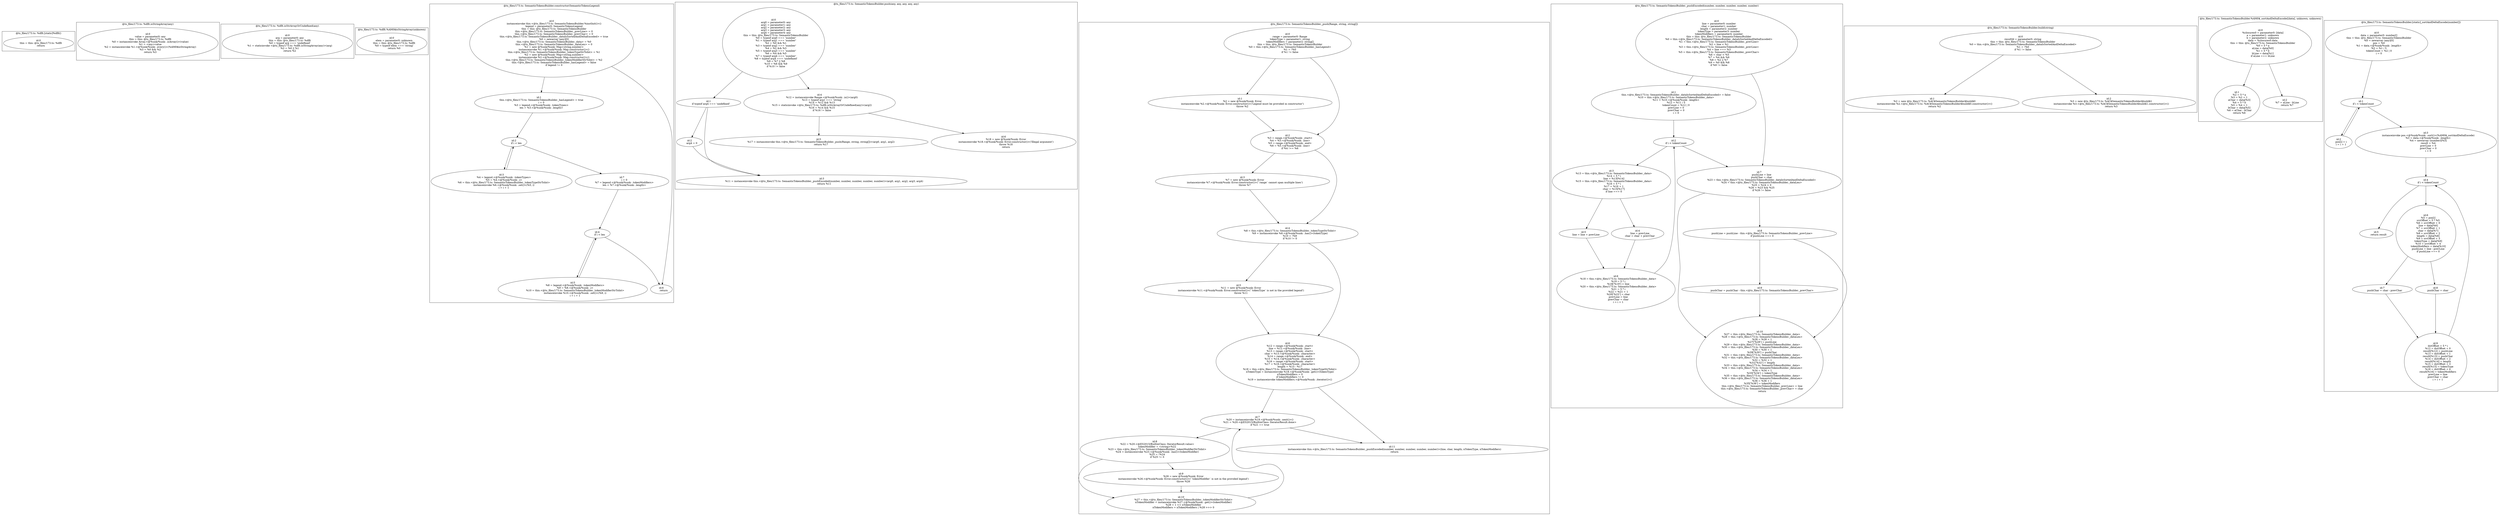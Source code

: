 digraph "173.ts" {
subgraph "cluster_@ts_files/173.ts: %dflt.[static]%dflt()" {
  label="@ts_files/173.ts: %dflt.[static]%dflt()";
  Node33750 [label="id:0
      this = this: @ts_files/173.ts: %dflt
      return"];
}
subgraph "cluster_@ts_files/173.ts: %dflt.isStringArray(any)" {
  label="@ts_files/173.ts: %dflt.isStringArray(any)";
  Node37700 [label="id:0
      value = parameter0: any
      this = this: @ts_files/173.ts: %dflt
      %0 = instanceinvoke Array.<@%unk/%unk: .isArray()>(value)
      %1 = <any>value
      %2 = instanceinvoke %1.<@%unk/%unk: .every()>(%AM0$isStringArray)
      %3 = %0 && %2
      return %3"];
}
subgraph "cluster_@ts_files/173.ts: %dflt.isStrArrayOrUndefined(any)" {
  label="@ts_files/173.ts: %dflt.isStrArrayOrUndefined(any)";
  Node45590 [label="id:0
      arg = parameter0: any
      this = this: @ts_files/173.ts: %dflt
      %0 = typeof arg === 'undefined'
      %1 = staticinvoke <@ts_files/173.ts: %dflt.isStringArray(any)>(arg)
      %2 = %0 || %1
      return %2"];
}
subgraph "cluster_@ts_files/173.ts: %dflt.%AM0$isStringArray(unknown)" {
  label="@ts_files/173.ts: %dflt.%AM0$isStringArray(unknown)";
  Node44890 [label="id:0
      elem = parameter0: unknown
      this = this: @ts_files/173.ts: %dflt
      %0 = typeof elem === 'string'
      return %0"];
}
subgraph "cluster_@ts_files/173.ts: SemanticTokensBuilder.constructor(SemanticTokensLegend)" {
  label="@ts_files/173.ts: SemanticTokensBuilder.constructor(SemanticTokensLegend)";
  Node70370 [label="id:0
      instanceinvoke this.<@ts_files/173.ts: SemanticTokensBuilder.%instInit()>()
      legend = parameter0: SemanticTokensLegend
      this = this: @ts_files/173.ts: SemanticTokensBuilder
      this.<@ts_files/173.ts: SemanticTokensBuilder._prevLine> = 0
      this.<@ts_files/173.ts: SemanticTokensBuilder._prevChar> = 0
      this.<@ts_files/173.ts: SemanticTokensBuilder._dataIsSortedAndDeltaEncoded> = true
      %0 = newarray (any)[0]
      this.<@ts_files/173.ts: SemanticTokensBuilder._data> = %0
      this.<@ts_files/173.ts: SemanticTokensBuilder._dataLen> = 0
      %1 = new @%unk/%unk: Map<string,number>
      instanceinvoke %1.<@%unk/%unk: Map.constructor()>()
      this.<@ts_files/173.ts: SemanticTokensBuilder._tokenTypeStrToInt> = %1
      %2 = new @%unk/%unk: Map<string,number>
      instanceinvoke %2.<@%unk/%unk: Map.constructor()>()
      this.<@ts_files/173.ts: SemanticTokensBuilder._tokenModifierStrToInt> = %2
      this.<@ts_files/173.ts: SemanticTokensBuilder._hasLegend> = false
      if legend != 0"];
  Node70371 [label="id:1
      this.<@ts_files/173.ts: SemanticTokensBuilder._hasLegend> = true
      i = 0
      %3 = legend.<@%unk/%unk: .tokenTypes>
      len = %3.<@%unk/%unk: .length>"];
  Node70372 [label="id:2
      if i < len"];
  Node70373 [label="id:3
      %4 = legend.<@%unk/%unk: .tokenTypes>
      %5 = %4.<@%unk/%unk: .i>
      %6 = this.<@ts_files/173.ts: SemanticTokensBuilder._tokenTypeStrToInt>
      instanceinvoke %6.<@%unk/%unk: .set()>(%5, i)
      i = i + 1"];
  Node70374 [label="id:4
      if i < len"];
  Node70375 [label="id:5
      %8 = legend.<@%unk/%unk: .tokenModifiers>
      %9 = %8.<@%unk/%unk: .i>
      %10 = this.<@ts_files/173.ts: SemanticTokensBuilder._tokenModifierStrToInt>
      instanceinvoke %10.<@%unk/%unk: .set()>(%9, i)
      i = i + 1"];
  Node70376 [label="id:6
      return"];
  Node70377 [label="id:7
      i = 0
      %7 = legend.<@%unk/%unk: .tokenModifiers>
      len = %7.<@%unk/%unk: .length>"];
  Node70370 -> Node70371;
  Node70370 -> Node70376;
  Node70371 -> Node70372;
  Node70372 -> Node70373;
  Node70372 -> Node70377;
  Node70373 -> Node70372;
  Node70374 -> Node70375;
  Node70374 -> Node70376;
  Node70375 -> Node70374;
  Node70377 -> Node70374;
}
subgraph "cluster_@ts_files/173.ts: SemanticTokensBuilder.push(any, any, any, any, any)" {
  label="@ts_files/173.ts: SemanticTokensBuilder.push(any, any, any, any, any)";
  Node61680 [label="id:0
      arg0 = parameter0: any
      arg1 = parameter1: any
      arg2 = parameter2: any
      arg3 = parameter3: any
      arg4 = parameter4: any
      this = this: @ts_files/173.ts: SemanticTokensBuilder
      %0 = typeof arg0 === 'number'
      %1 = typeof arg1 === 'number'
      %2 = %0 && %1
      %3 = typeof arg2 === 'number'
      %4 = %2 && %3
      %5 = typeof arg3 === 'number'
      %6 = %4 && %5
      %7 = typeof arg4 === 'number'
      %8 = typeof arg4 === 'undefined'
      %9 = %7 || %8
      %10 = %6 && %9
      if %10 != false"];
  Node61681 [label="id:1
      if typeof arg4 === 'undefined'"];
  Node61682 [label="id:2
      arg4 = 0"];
  Node61683 [label="id:3
      %11 = instanceinvoke this.<@ts_files/173.ts: SemanticTokensBuilder._pushEncoded(number, number, number, number, number)>(arg0, arg1, arg2, arg3, arg4)
      return %11"];
  Node61684 [label="id:4
      %12 = instanceinvoke Range.<@%unk/%unk: .is()>(arg0)
      %13 = typeof arg1 === 'string'
      %14 = %12 && %13
      %15 = staticinvoke <@ts_files/173.ts: %dflt.isStrArrayOrUndefined(any)>(arg2)
      %16 = %14 && %15
      if %16 != false"];
  Node61685 [label="id:5
      %17 = instanceinvoke this.<@ts_files/173.ts: SemanticTokensBuilder._push(Range, string, string[])>(arg0, arg1, arg2)
      return %17"];
  Node61686 [label="id:6
      %18 = new @%unk/%unk: Error
      instanceinvoke %18.<@%unk/%unk: Error.constructor()>('Illegal argument')
      throw %18
      return"];
  Node61680 -> Node61681;
  Node61680 -> Node61684;
  Node61681 -> Node61682;
  Node61681 -> Node61683;
  Node61682 -> Node61683;
  Node61684 -> Node61685;
  Node61684 -> Node61686;
}
subgraph "cluster_@ts_files/173.ts: SemanticTokensBuilder._push(Range, string, string[])" {
  label="@ts_files/173.ts: SemanticTokensBuilder._push(Range, string, string[])";
  Node64740 [label="id:0
      range = parameter0: Range
      tokenType = parameter1: string
      tokenModifiers = parameter2: string[]
      this = this: @ts_files/173.ts: SemanticTokensBuilder
      %0 = this.<@ts_files/173.ts: SemanticTokensBuilder._hasLegend>
      %1 = !%0
      if %1 != false"];
  Node64741 [label="id:1
      %2 = new @%unk/%unk: Error
      instanceinvoke %2.<@%unk/%unk: Error.constructor()>('Legend must be provided in constructor')
      throw %2"];
  Node64742 [label="id:2
      %3 = range.<@%unk/%unk: .start>
      %4 = %3.<@%unk/%unk: .line>
      %5 = range.<@%unk/%unk: .end>
      %6 = %5.<@%unk/%unk: .line>
      if %4 !== %6"];
  Node64743 [label="id:3
      %7 = new @%unk/%unk: Error
      instanceinvoke %7.<@%unk/%unk: Error.constructor()>('`range` cannot span multiple lines')
      throw %7"];
  Node64744 [label="id:4
      %8 = this.<@ts_files/173.ts: SemanticTokensBuilder._tokenTypeStrToInt>
      %9 = instanceinvoke %8.<@%unk/%unk: .has()>(tokenType)
      %10 = !%9
      if %10 != 0"];
  Node64745 [label="id:5
      %11 = new @%unk/%unk: Error
      instanceinvoke %11.<@%unk/%unk: Error.constructor()>('`tokenType` is not in the provided legend')
      throw %11"];
  Node64746 [label="id:6
      %12 = range.<@%unk/%unk: .start>
      line = %12.<@%unk/%unk: .line>
      %13 = range.<@%unk/%unk: .start>
      char = %13.<@%unk/%unk: .character>
      %14 = range.<@%unk/%unk: .end>
      %15 = %14.<@%unk/%unk: .character>
      %16 = range.<@%unk/%unk: .start>
      %17 = %16.<@%unk/%unk: .character>
      length = %15 - %17
      %18 = this.<@ts_files/173.ts: SemanticTokensBuilder._tokenTypeStrToInt>
      nTokenType = instanceinvoke %18.<@%unk/%unk: .get()>(tokenType)
      nTokenModifiers = 0
      if tokenModifiers != 0
      %19 = instanceinvoke tokenModifiers.<@%unk/%unk: .iterator()>()"];
  Node64747 [label="id:7
      %20 = instanceinvoke %19.<@%unk/%unk: .next()>()
      %21 = %20.<@ES2015/BuiltinClass: IteratorResult.done>
      if %21 == true"];
  Node64748 [label="id:8
      %22 = %20.<@ES2015/BuiltinClass: IteratorResult.value>
      tokenModifier = <string>%22
      %23 = this.<@ts_files/173.ts: SemanticTokensBuilder._tokenModifierStrToInt>
      %24 = instanceinvoke %23.<@%unk/%unk: .has()>(tokenModifier)
      %25 = !%24
      if %25 != 0"];
  Node64749 [label="id:9
      %26 = new @%unk/%unk: Error
      instanceinvoke %26.<@%unk/%unk: Error.constructor()>('`tokenModifier` is not in the provided legend')
      throw %26"];
  Node647410 [label="id:10
      %27 = this.<@ts_files/173.ts: SemanticTokensBuilder._tokenModifierStrToInt>
      nTokenModifier = instanceinvoke %27.<@%unk/%unk: .get()>(tokenModifier)
      %28 = 1 << nTokenModifier
      nTokenModifiers = nTokenModifiers | %28 >>> 0"];
  Node647411 [label="id:11
      instanceinvoke this.<@ts_files/173.ts: SemanticTokensBuilder._pushEncoded(number, number, number, number, number)>(line, char, length, nTokenType, nTokenModifiers)
      return"];
  Node64740 -> Node64741;
  Node64740 -> Node64742;
  Node64741 -> Node64742;
  Node64742 -> Node64743;
  Node64742 -> Node64744;
  Node64743 -> Node64744;
  Node64744 -> Node64745;
  Node64744 -> Node64746;
  Node64745 -> Node64746;
  Node64746 -> Node64747;
  Node64746 -> Node647411;
  Node64747 -> Node64748;
  Node64747 -> Node647411;
  Node64748 -> Node64749;
  Node64748 -> Node647410;
  Node64749 -> Node647410;
  Node647410 -> Node64747;
}
subgraph "cluster_@ts_files/173.ts: SemanticTokensBuilder._pushEncoded(number, number, number, number, number)" {
  label="@ts_files/173.ts: SemanticTokensBuilder._pushEncoded(number, number, number, number, number)";
  Node85580 [label="id:0
      line = parameter0: number
      char = parameter1: number
      length = parameter2: number
      tokenType = parameter3: number
      tokenModifiers = parameter4: number
      this = this: @ts_files/173.ts: SemanticTokensBuilder
      %0 = this.<@ts_files/173.ts: SemanticTokensBuilder._dataIsSortedAndDeltaEncoded>
      %1 = this.<@ts_files/173.ts: SemanticTokensBuilder._prevLine>
      %2 = line < %1
      %3 = this.<@ts_files/173.ts: SemanticTokensBuilder._prevLine>
      %4 = line === %3
      %5 = this.<@ts_files/173.ts: SemanticTokensBuilder._prevChar>
      %6 = char < %5
      %7 = %4 && %6
      %8 = %2 || %7
      %9 = %0 && %8
      if %9 != false"];
  Node85581 [label="id:1
      this.<@ts_files/173.ts: SemanticTokensBuilder._dataIsSortedAndDeltaEncoded> = false
      %10 = this.<@ts_files/173.ts: SemanticTokensBuilder._data>
      %11 = %10.<@%unk/%unk: .length>
      %12 = %11 / 5
      tokenCount = %12 | 0
      prevLine = 0
      prevChar = 0
      i = 0"];
  Node85582 [label="id:2
      if i < tokenCount"];
  Node85583 [label="id:3
      %13 = this.<@ts_files/173.ts: SemanticTokensBuilder._data>
      %14 = 5 * i
      line = %13[%14]
      %15 = this.<@ts_files/173.ts: SemanticTokensBuilder._data>
      %16 = 5 * i
      %17 = %16 + 1
      char = %15[%17]
      if line === 0"];
  Node85584 [label="id:4
      line = prevLine
      char = char + prevChar"];
  Node85585 [label="id:5
      line = line + prevLine"];
  Node85586 [label="id:6
      %18 = this.<@ts_files/173.ts: SemanticTokensBuilder._data>
      %19 = 5 * i
      %18['%19'] = line
      %20 = this.<@ts_files/173.ts: SemanticTokensBuilder._data>
      %21 = 5 * i
      %22 = %21 + 1
      %20['%22'] = char
      prevLine = line
      prevChar = char
      i = i + 1"];
  Node85587 [label="id:7
      pushLine = line
      pushChar = char
      %23 = this.<@ts_files/173.ts: SemanticTokensBuilder._dataIsSortedAndDeltaEncoded>
      %24 = this.<@ts_files/173.ts: SemanticTokensBuilder._dataLen>
      %25 = %24 > 0
      %26 = %23 && %25
      if %26 != false"];
  Node85588 [label="id:8
      pushLine = pushLine - this.<@ts_files/173.ts: SemanticTokensBuilder._prevLine>
      if pushLine === 0"];
  Node85589 [label="id:9
      pushChar = pushChar - this.<@ts_files/173.ts: SemanticTokensBuilder._prevChar>"];
  Node855810 [label="id:10
      %27 = this.<@ts_files/173.ts: SemanticTokensBuilder._data>
      %28 = this.<@ts_files/173.ts: SemanticTokensBuilder._dataLen>
      %28 = %28 + 1
      %27['%28'] = pushLine
      %29 = this.<@ts_files/173.ts: SemanticTokensBuilder._data>
      %30 = this.<@ts_files/173.ts: SemanticTokensBuilder._dataLen>
      %30 = %30 + 1
      %29['%30'] = pushChar
      %31 = this.<@ts_files/173.ts: SemanticTokensBuilder._data>
      %32 = this.<@ts_files/173.ts: SemanticTokensBuilder._dataLen>
      %32 = %32 + 1
      %31['%32'] = length
      %33 = this.<@ts_files/173.ts: SemanticTokensBuilder._data>
      %34 = this.<@ts_files/173.ts: SemanticTokensBuilder._dataLen>
      %34 = %34 + 1
      %33['%34'] = tokenType
      %35 = this.<@ts_files/173.ts: SemanticTokensBuilder._data>
      %36 = this.<@ts_files/173.ts: SemanticTokensBuilder._dataLen>
      %36 = %36 + 1
      %35['%36'] = tokenModifiers
      this.<@ts_files/173.ts: SemanticTokensBuilder._prevLine> = line
      this.<@ts_files/173.ts: SemanticTokensBuilder._prevChar> = char
      return"];
  Node85580 -> Node85581;
  Node85580 -> Node85587;
  Node85581 -> Node85582;
  Node85582 -> Node85583;
  Node85582 -> Node85587;
  Node85583 -> Node85584;
  Node85583 -> Node85585;
  Node85584 -> Node85586;
  Node85585 -> Node85586;
  Node85586 -> Node85582;
  Node85587 -> Node85588;
  Node85587 -> Node855810;
  Node85588 -> Node85589;
  Node85588 -> Node855810;
  Node85589 -> Node855810;
}
subgraph "cluster_@ts_files/173.ts: SemanticTokensBuilder.build(string)" {
  label="@ts_files/173.ts: SemanticTokensBuilder.build(string)";
  Node49670 [label="id:0
      resultId = parameter0: string
      this = this: @ts_files/173.ts: SemanticTokensBuilder
      %0 = this.<@ts_files/173.ts: SemanticTokensBuilder._dataIsSortedAndDeltaEncoded>
      %1 = !%0
      if %1 != false"];
  Node49671 [label="id:1
      %2 = new @ts_files/173.ts: %AC$SemanticTokensBuilder$build$0
      instanceinvoke %2.<@ts_files/173.ts: %AC$SemanticTokensBuilder$build$0.constructor()>()
      return %2"];
  Node49672 [label="id:2
      %3 = new @ts_files/173.ts: %AC$SemanticTokensBuilder$build$1
      instanceinvoke %3.<@ts_files/173.ts: %AC$SemanticTokensBuilder$build$1.constructor()>()
      return %3"];
  Node49670 -> Node49671;
  Node49670 -> Node49672;
}
subgraph "cluster_@ts_files/173.ts: SemanticTokensBuilder.%AM0$_sortAndDeltaEncode([data], unknown, unknown)" {
  label="@ts_files/173.ts: SemanticTokensBuilder.%AM0$_sortAndDeltaEncode([data], unknown, unknown)";
  Node82590 [label="id:0
      %closures0 = parameter0: [data]
      a = parameter1: unknown
      b = parameter2: unknown
      data = %closures0.data
      this = this: @ts_files/173.ts: SemanticTokensBuilder
      %0 = 5 * a
      aLine = data[%0]
      %1 = 5 * b
      bLine = data[%1]
      if aLine === bLine"];
  Node82591 [label="id:1
      %2 = 5 * a
      %3 = %2 + 1
      aChar = data[%3]
      %4 = 5 * b
      %5 = %4 + 1
      bChar = data[%5]
      %6 = aChar - bChar
      return %6"];
  Node82592 [label="id:2
      %7 = aLine - bLine
      return %7"];
  Node82590 -> Node82591;
  Node82590 -> Node82592;
}
subgraph "cluster_@ts_files/173.ts: SemanticTokensBuilder.[static]_sortAndDeltaEncode(number[])" {
  label="@ts_files/173.ts: SemanticTokensBuilder.[static]_sortAndDeltaEncode(number[])";
  Node73470 [label="id:0
      data = parameter0: number[]
      this = this: @ts_files/173.ts: SemanticTokensBuilder
      %0 = newarray (any)[0]
      pos = %0
      %1 = data.<@%unk/%unk: .length>
      %2 = %1 / 5
      tokenCount = %2 | 0
      i = 0"];
  Node73471 [label="id:1
      if i < tokenCount"];
  Node73472 [label="id:2
      pos[i] = i
      i = i + 1"];
  Node73473 [label="id:3
      instanceinvoke pos.<@%unk/%unk: .sort()>(%AM0$_sortAndDeltaEncode)
      %3 = data.<@%unk/%unk: .length>
      %4 = newarray (number)[%3]
      result = %4
      prevLine = 0
      prevChar = 0
      i = 0"];
  Node73474 [label="id:4
      if i < tokenCount"];
  Node73475 [label="id:5
      return result"];
  Node73476 [label="id:6
      %5 = pos[i]
      srcOffset = 5 * %5
      %6 = srcOffset + 0
      line = data[%6]
      %7 = srcOffset + 1
      char = data[%7]
      %8 = srcOffset + 2
      length = data[%8]
      %9 = srcOffset + 3
      tokenType = data[%9]
      %10 = srcOffset + 4
      tokenModifiers = data[%10]
      pushLine = line - prevLine
      if pushLine === 0"];
  Node73477 [label="id:7
      pushChar = char - prevChar"];
  Node73478 [label="id:8
      pushChar = char"];
  Node73479 [label="id:9
      dstOffset = 5 * i
      %12 = dstOffset + 0
      result[%12] = pushLine
      %13 = dstOffset + 1
      result[%13] = pushChar
      %14 = dstOffset + 2
      result[%14] = length
      %15 = dstOffset + 3
      result[%15] = tokenType
      %16 = dstOffset + 4
      result[%16] = tokenModifiers
      prevLine = line
      prevChar = char
      i = i + 1"];
  Node73470 -> Node73471;
  Node73471 -> Node73472;
  Node73471 -> Node73473;
  Node73472 -> Node73471;
  Node73473 -> Node73474;
  Node73474 -> Node73475;
  Node73474 -> Node73476;
  Node73476 -> Node73477;
  Node73476 -> Node73478;
  Node73477 -> Node73479;
  Node73478 -> Node73479;
  Node73479 -> Node73474;
}
}
